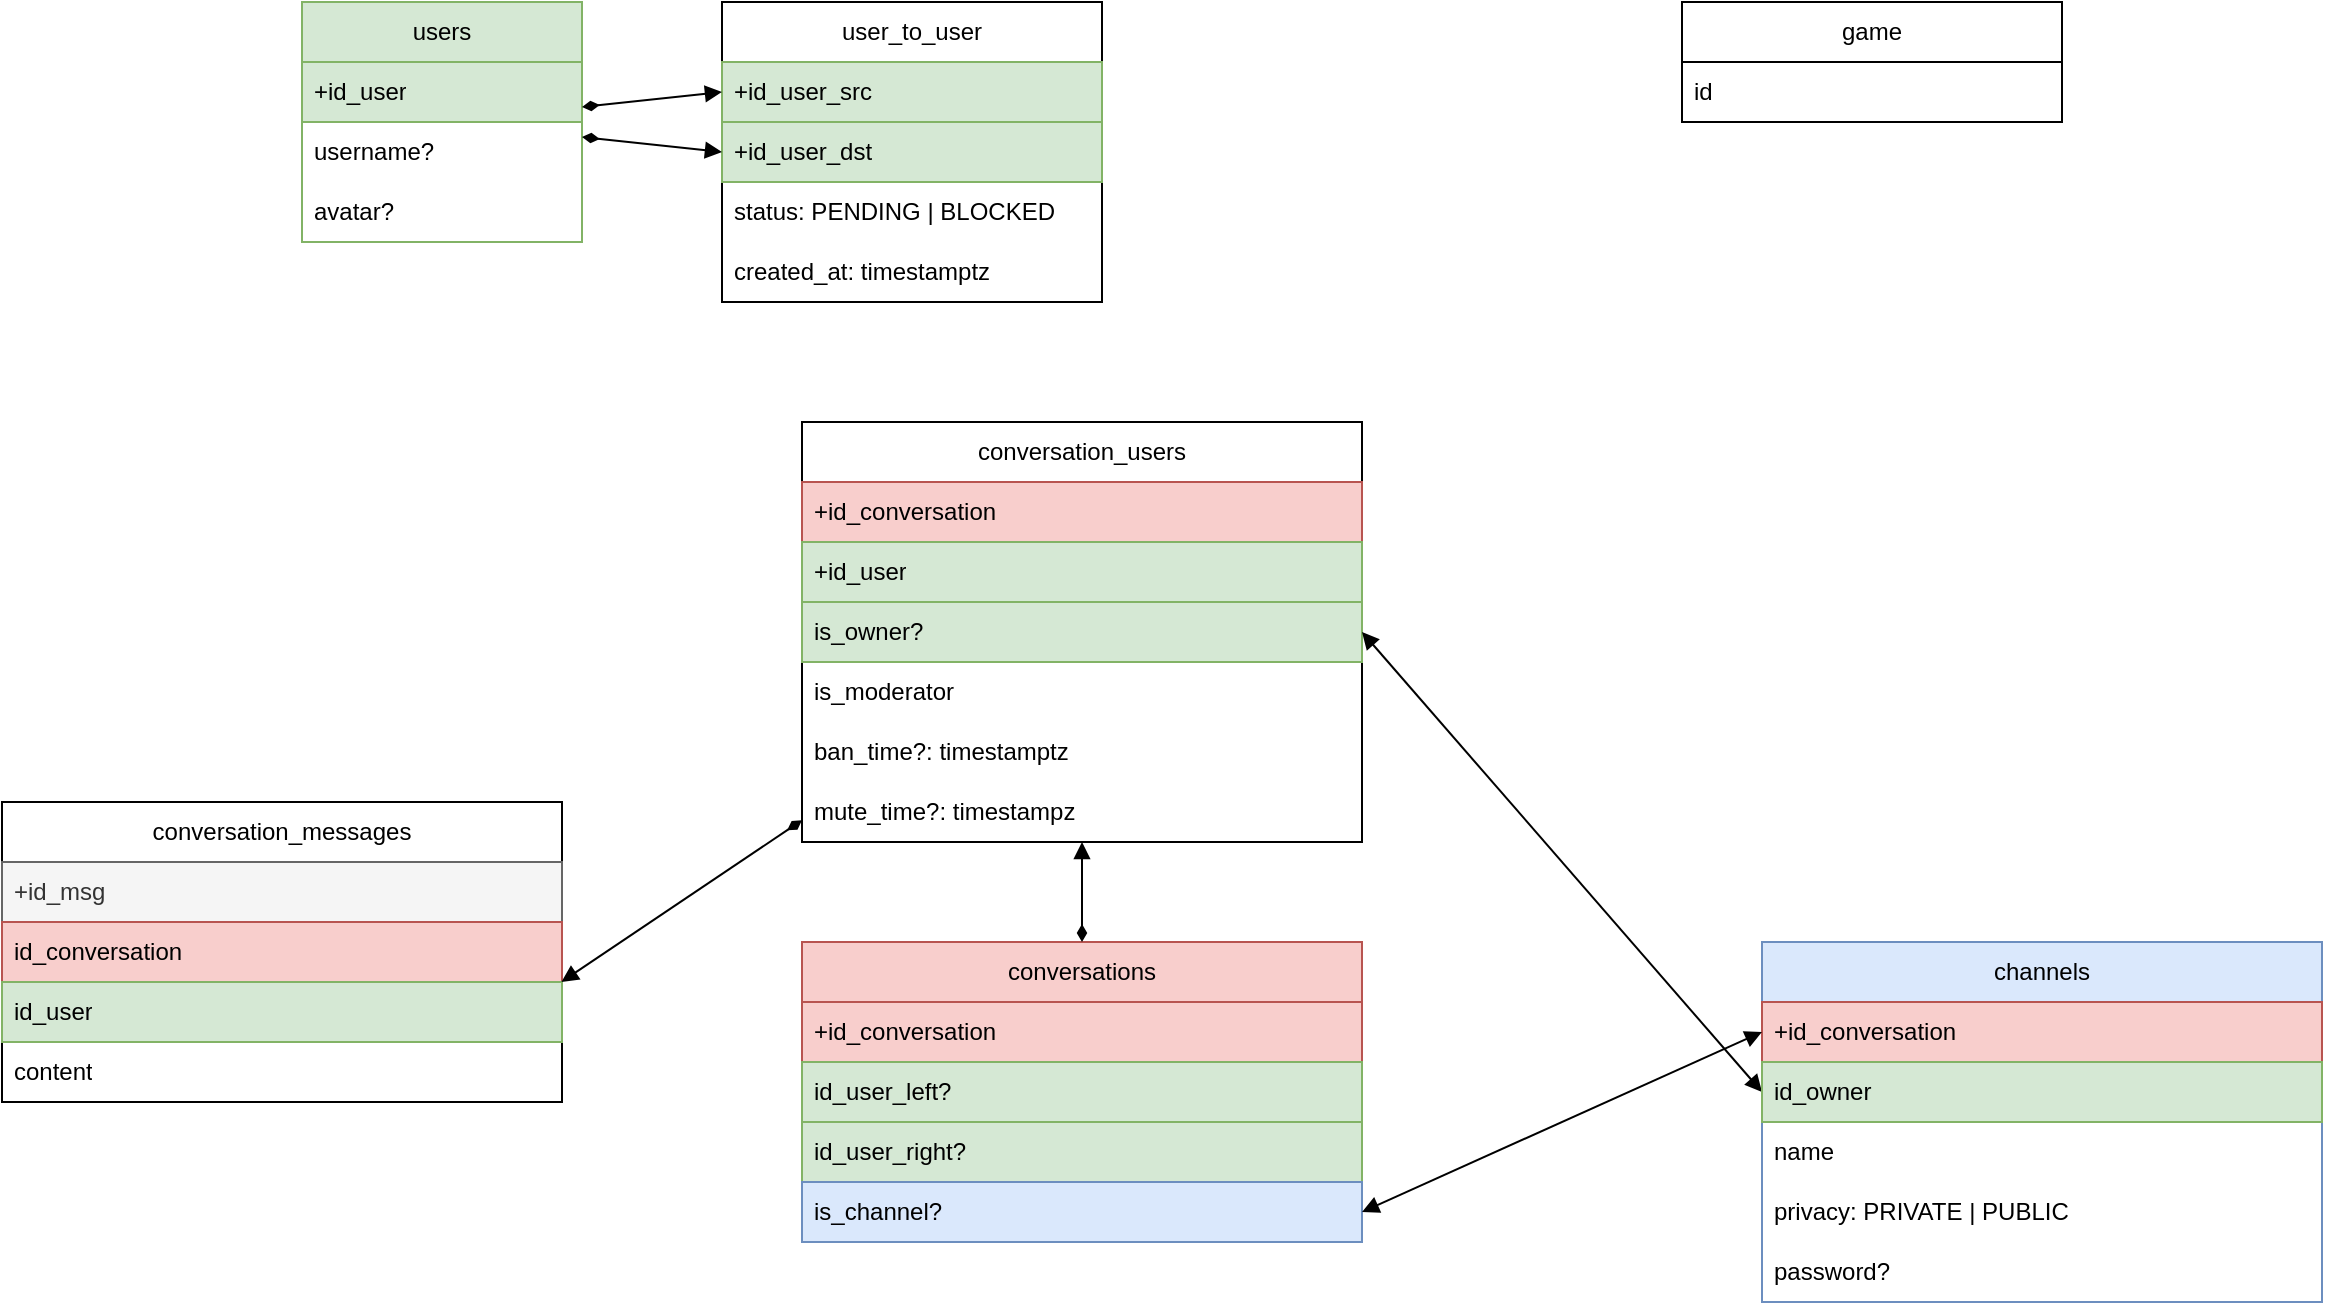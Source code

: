 <mxfile version="22.0.3" type="device">
  <diagram name="Page-1" id="zak9OanKMSeAWHgd_69M">
    <mxGraphModel dx="1620" dy="1109" grid="1" gridSize="10" guides="1" tooltips="1" connect="1" arrows="1" fold="1" page="1" pageScale="1" pageWidth="827" pageHeight="1169" math="0" shadow="0">
      <root>
        <mxCell id="0" />
        <mxCell id="1" parent="0" />
        <mxCell id="ZnVTyXGWU1d_FnDI8lm_-3" value="users" style="swimlane;fontStyle=0;childLayout=stackLayout;horizontal=1;startSize=30;horizontalStack=0;resizeParent=1;resizeParentMax=0;resizeLast=0;collapsible=1;marginBottom=0;whiteSpace=wrap;html=1;fillColor=#d5e8d4;strokeColor=#82b366;" vertex="1" parent="1">
          <mxGeometry x="-10" y="40" width="140" height="120" as="geometry" />
        </mxCell>
        <mxCell id="ZnVTyXGWU1d_FnDI8lm_-6" value="+id_user" style="text;strokeColor=#82b366;fillColor=#d5e8d4;align=left;verticalAlign=middle;spacingLeft=4;spacingRight=4;overflow=hidden;points=[[0,0.5],[1,0.5]];portConstraint=eastwest;rotatable=0;whiteSpace=wrap;html=1;" vertex="1" parent="ZnVTyXGWU1d_FnDI8lm_-3">
          <mxGeometry y="30" width="140" height="30" as="geometry" />
        </mxCell>
        <mxCell id="ZnVTyXGWU1d_FnDI8lm_-4" value="username?" style="text;strokeColor=none;fillColor=none;align=left;verticalAlign=middle;spacingLeft=4;spacingRight=4;overflow=hidden;points=[[0,0.5],[1,0.5]];portConstraint=eastwest;rotatable=0;whiteSpace=wrap;html=1;" vertex="1" parent="ZnVTyXGWU1d_FnDI8lm_-3">
          <mxGeometry y="60" width="140" height="30" as="geometry" />
        </mxCell>
        <mxCell id="ZnVTyXGWU1d_FnDI8lm_-5" value="avatar?" style="text;strokeColor=none;fillColor=none;align=left;verticalAlign=middle;spacingLeft=4;spacingRight=4;overflow=hidden;points=[[0,0.5],[1,0.5]];portConstraint=eastwest;rotatable=0;whiteSpace=wrap;html=1;" vertex="1" parent="ZnVTyXGWU1d_FnDI8lm_-3">
          <mxGeometry y="90" width="140" height="30" as="geometry" />
        </mxCell>
        <mxCell id="ZnVTyXGWU1d_FnDI8lm_-7" value="user_to_user" style="swimlane;fontStyle=0;childLayout=stackLayout;horizontal=1;startSize=30;horizontalStack=0;resizeParent=1;resizeParentMax=0;resizeLast=0;collapsible=1;marginBottom=0;whiteSpace=wrap;html=1;" vertex="1" parent="1">
          <mxGeometry x="200" y="40" width="190" height="150" as="geometry" />
        </mxCell>
        <mxCell id="ZnVTyXGWU1d_FnDI8lm_-8" value="+id_user_src" style="text;strokeColor=#82b366;fillColor=#d5e8d4;align=left;verticalAlign=middle;spacingLeft=4;spacingRight=4;overflow=hidden;points=[[0,0.5],[1,0.5]];portConstraint=eastwest;rotatable=0;whiteSpace=wrap;html=1;" vertex="1" parent="ZnVTyXGWU1d_FnDI8lm_-7">
          <mxGeometry y="30" width="190" height="30" as="geometry" />
        </mxCell>
        <mxCell id="ZnVTyXGWU1d_FnDI8lm_-9" value="+id_user_dst" style="text;strokeColor=#82b366;fillColor=#d5e8d4;align=left;verticalAlign=middle;spacingLeft=4;spacingRight=4;overflow=hidden;points=[[0,0.5],[1,0.5]];portConstraint=eastwest;rotatable=0;whiteSpace=wrap;html=1;" vertex="1" parent="ZnVTyXGWU1d_FnDI8lm_-7">
          <mxGeometry y="60" width="190" height="30" as="geometry" />
        </mxCell>
        <mxCell id="ZnVTyXGWU1d_FnDI8lm_-10" value="status: PENDING | BLOCKED" style="text;strokeColor=none;fillColor=none;align=left;verticalAlign=middle;spacingLeft=4;spacingRight=4;overflow=hidden;points=[[0,0.5],[1,0.5]];portConstraint=eastwest;rotatable=0;whiteSpace=wrap;html=1;" vertex="1" parent="ZnVTyXGWU1d_FnDI8lm_-7">
          <mxGeometry y="90" width="190" height="30" as="geometry" />
        </mxCell>
        <mxCell id="ZnVTyXGWU1d_FnDI8lm_-41" value="created_at: timestamptz" style="text;strokeColor=none;fillColor=none;align=left;verticalAlign=middle;spacingLeft=4;spacingRight=4;overflow=hidden;points=[[0,0.5],[1,0.5]];portConstraint=eastwest;rotatable=0;whiteSpace=wrap;html=1;" vertex="1" parent="ZnVTyXGWU1d_FnDI8lm_-7">
          <mxGeometry y="120" width="190" height="30" as="geometry" />
        </mxCell>
        <mxCell id="ZnVTyXGWU1d_FnDI8lm_-11" value="" style="endArrow=block;html=1;rounded=0;endFill=1;startArrow=diamondThin;startFill=1;entryX=0;entryY=0.5;entryDx=0;entryDy=0;" edge="1" parent="1" source="ZnVTyXGWU1d_FnDI8lm_-3" target="ZnVTyXGWU1d_FnDI8lm_-8">
          <mxGeometry width="50" height="50" relative="1" as="geometry">
            <mxPoint x="390" y="590" as="sourcePoint" />
            <mxPoint x="440" y="540" as="targetPoint" />
          </mxGeometry>
        </mxCell>
        <mxCell id="ZnVTyXGWU1d_FnDI8lm_-12" value="" style="endArrow=block;html=1;rounded=0;endFill=1;startArrow=diamondThin;startFill=1;entryX=0;entryY=0.5;entryDx=0;entryDy=0;" edge="1" parent="1" source="ZnVTyXGWU1d_FnDI8lm_-3" target="ZnVTyXGWU1d_FnDI8lm_-9">
          <mxGeometry width="50" height="50" relative="1" as="geometry">
            <mxPoint x="190" y="255" as="sourcePoint" />
            <mxPoint x="290" y="255" as="targetPoint" />
          </mxGeometry>
        </mxCell>
        <mxCell id="ZnVTyXGWU1d_FnDI8lm_-13" value="conversations" style="swimlane;fontStyle=0;childLayout=stackLayout;horizontal=1;startSize=30;horizontalStack=0;resizeParent=1;resizeParentMax=0;resizeLast=0;collapsible=1;marginBottom=0;whiteSpace=wrap;html=1;fillColor=#f8cecc;strokeColor=#b85450;" vertex="1" parent="1">
          <mxGeometry x="240" y="510" width="280" height="150" as="geometry" />
        </mxCell>
        <mxCell id="ZnVTyXGWU1d_FnDI8lm_-14" value="+id_conversation" style="text;strokeColor=#b85450;fillColor=#f8cecc;align=left;verticalAlign=middle;spacingLeft=4;spacingRight=4;overflow=hidden;points=[[0,0.5],[1,0.5]];portConstraint=eastwest;rotatable=0;whiteSpace=wrap;html=1;" vertex="1" parent="ZnVTyXGWU1d_FnDI8lm_-13">
          <mxGeometry y="30" width="280" height="30" as="geometry" />
        </mxCell>
        <mxCell id="ZnVTyXGWU1d_FnDI8lm_-15" value="id_user_left?" style="text;strokeColor=#82b366;fillColor=#d5e8d4;align=left;verticalAlign=middle;spacingLeft=4;spacingRight=4;overflow=hidden;points=[[0,0.5],[1,0.5]];portConstraint=eastwest;rotatable=0;whiteSpace=wrap;html=1;" vertex="1" parent="ZnVTyXGWU1d_FnDI8lm_-13">
          <mxGeometry y="60" width="280" height="30" as="geometry" />
        </mxCell>
        <mxCell id="ZnVTyXGWU1d_FnDI8lm_-53" value="id_user_right?" style="text;strokeColor=#82b366;fillColor=#d5e8d4;align=left;verticalAlign=middle;spacingLeft=4;spacingRight=4;overflow=hidden;points=[[0,0.5],[1,0.5]];portConstraint=eastwest;rotatable=0;whiteSpace=wrap;html=1;" vertex="1" parent="ZnVTyXGWU1d_FnDI8lm_-13">
          <mxGeometry y="90" width="280" height="30" as="geometry" />
        </mxCell>
        <mxCell id="ZnVTyXGWU1d_FnDI8lm_-54" value="is_channel?" style="text;align=left;verticalAlign=middle;spacingLeft=4;spacingRight=4;overflow=hidden;points=[[0,0.5],[1,0.5]];portConstraint=eastwest;rotatable=0;whiteSpace=wrap;html=1;fillColor=#dae8fc;strokeColor=#6c8ebf;" vertex="1" parent="ZnVTyXGWU1d_FnDI8lm_-13">
          <mxGeometry y="120" width="280" height="30" as="geometry" />
        </mxCell>
        <mxCell id="ZnVTyXGWU1d_FnDI8lm_-20" value="conversation_users" style="swimlane;fontStyle=0;childLayout=stackLayout;horizontal=1;startSize=30;horizontalStack=0;resizeParent=1;resizeParentMax=0;resizeLast=0;collapsible=1;marginBottom=0;whiteSpace=wrap;html=1;gradientColor=none;gradientDirection=radial;swimlaneFillColor=none;" vertex="1" parent="1">
          <mxGeometry x="240" y="250" width="280" height="210" as="geometry" />
        </mxCell>
        <mxCell id="ZnVTyXGWU1d_FnDI8lm_-21" value="+id_conversation" style="text;strokeColor=#b85450;fillColor=#f8cecc;align=left;verticalAlign=middle;spacingLeft=4;spacingRight=4;overflow=hidden;points=[[0,0.5],[1,0.5]];portConstraint=eastwest;rotatable=0;whiteSpace=wrap;html=1;" vertex="1" parent="ZnVTyXGWU1d_FnDI8lm_-20">
          <mxGeometry y="30" width="280" height="30" as="geometry" />
        </mxCell>
        <mxCell id="ZnVTyXGWU1d_FnDI8lm_-22" value="+id_user" style="text;strokeColor=#82b366;fillColor=#d5e8d4;align=left;verticalAlign=middle;spacingLeft=4;spacingRight=4;overflow=hidden;points=[[0,0.5],[1,0.5]];portConstraint=eastwest;rotatable=0;whiteSpace=wrap;html=1;" vertex="1" parent="ZnVTyXGWU1d_FnDI8lm_-20">
          <mxGeometry y="60" width="280" height="30" as="geometry" />
        </mxCell>
        <mxCell id="ZnVTyXGWU1d_FnDI8lm_-75" value="is_owner?" style="text;align=left;verticalAlign=middle;spacingLeft=4;spacingRight=4;overflow=hidden;points=[[0,0.5],[1,0.5]];portConstraint=eastwest;rotatable=0;whiteSpace=wrap;html=1;fillColor=#d5e8d4;strokeColor=#82b366;" vertex="1" parent="ZnVTyXGWU1d_FnDI8lm_-20">
          <mxGeometry y="90" width="280" height="30" as="geometry" />
        </mxCell>
        <mxCell id="ZnVTyXGWU1d_FnDI8lm_-78" value="is_moderator" style="text;align=left;verticalAlign=middle;spacingLeft=4;spacingRight=4;overflow=hidden;points=[[0,0.5],[1,0.5]];portConstraint=eastwest;rotatable=0;whiteSpace=wrap;html=1;" vertex="1" parent="ZnVTyXGWU1d_FnDI8lm_-20">
          <mxGeometry y="120" width="280" height="30" as="geometry" />
        </mxCell>
        <mxCell id="ZnVTyXGWU1d_FnDI8lm_-24" value="ban_time?: timestamptz" style="text;strokeColor=none;fillColor=none;align=left;verticalAlign=middle;spacingLeft=4;spacingRight=4;overflow=hidden;points=[[0,0.5],[1,0.5]];portConstraint=eastwest;rotatable=0;whiteSpace=wrap;html=1;" vertex="1" parent="ZnVTyXGWU1d_FnDI8lm_-20">
          <mxGeometry y="150" width="280" height="30" as="geometry" />
        </mxCell>
        <mxCell id="ZnVTyXGWU1d_FnDI8lm_-25" value="mute_time?: timestampz" style="text;strokeColor=none;fillColor=none;align=left;verticalAlign=middle;spacingLeft=4;spacingRight=4;overflow=hidden;points=[[0,0.5],[1,0.5]];portConstraint=eastwest;rotatable=0;whiteSpace=wrap;html=1;" vertex="1" parent="ZnVTyXGWU1d_FnDI8lm_-20">
          <mxGeometry y="180" width="280" height="30" as="geometry" />
        </mxCell>
        <mxCell id="ZnVTyXGWU1d_FnDI8lm_-30" value="" style="endArrow=block;html=1;rounded=0;endFill=1;startArrow=block;startFill=1;entryX=1;entryY=0.5;entryDx=0;entryDy=0;exitX=0;exitY=0.5;exitDx=0;exitDy=0;" edge="1" parent="1" source="ZnVTyXGWU1d_FnDI8lm_-45" target="ZnVTyXGWU1d_FnDI8lm_-75">
          <mxGeometry width="50" height="50" relative="1" as="geometry">
            <mxPoint x="680" y="510" as="sourcePoint" />
            <mxPoint x="670" y="335" as="targetPoint" />
          </mxGeometry>
        </mxCell>
        <mxCell id="ZnVTyXGWU1d_FnDI8lm_-31" value="conversation_messages" style="swimlane;fontStyle=0;childLayout=stackLayout;horizontal=1;startSize=30;horizontalStack=0;resizeParent=1;resizeParentMax=0;resizeLast=0;collapsible=1;marginBottom=0;whiteSpace=wrap;html=1;" vertex="1" parent="1">
          <mxGeometry x="-160" y="440" width="280" height="150" as="geometry" />
        </mxCell>
        <mxCell id="ZnVTyXGWU1d_FnDI8lm_-32" value="+id_msg" style="text;align=left;verticalAlign=middle;spacingLeft=4;spacingRight=4;overflow=hidden;points=[[0,0.5],[1,0.5]];portConstraint=eastwest;rotatable=0;whiteSpace=wrap;html=1;fillColor=#f5f5f5;fontColor=#333333;strokeColor=#666666;" vertex="1" parent="ZnVTyXGWU1d_FnDI8lm_-31">
          <mxGeometry y="30" width="280" height="30" as="geometry" />
        </mxCell>
        <mxCell id="ZnVTyXGWU1d_FnDI8lm_-72" value="id_conversation" style="text;align=left;verticalAlign=middle;spacingLeft=4;spacingRight=4;overflow=hidden;points=[[0,0.5],[1,0.5]];portConstraint=eastwest;rotatable=0;whiteSpace=wrap;html=1;fillColor=#f8cecc;strokeColor=#b85450;" vertex="1" parent="ZnVTyXGWU1d_FnDI8lm_-31">
          <mxGeometry y="60" width="280" height="30" as="geometry" />
        </mxCell>
        <mxCell id="ZnVTyXGWU1d_FnDI8lm_-33" value="id_user" style="text;align=left;verticalAlign=middle;spacingLeft=4;spacingRight=4;overflow=hidden;points=[[0,0.5],[1,0.5]];portConstraint=eastwest;rotatable=0;whiteSpace=wrap;html=1;fillColor=#d5e8d4;strokeColor=#82b366;" vertex="1" parent="ZnVTyXGWU1d_FnDI8lm_-31">
          <mxGeometry y="90" width="280" height="30" as="geometry" />
        </mxCell>
        <mxCell id="ZnVTyXGWU1d_FnDI8lm_-34" value="content" style="text;strokeColor=none;fillColor=none;align=left;verticalAlign=middle;spacingLeft=4;spacingRight=4;overflow=hidden;points=[[0,0.5],[1,0.5]];portConstraint=eastwest;rotatable=0;whiteSpace=wrap;html=1;" vertex="1" parent="ZnVTyXGWU1d_FnDI8lm_-31">
          <mxGeometry y="120" width="280" height="30" as="geometry" />
        </mxCell>
        <mxCell id="ZnVTyXGWU1d_FnDI8lm_-43" value="channels" style="swimlane;fontStyle=0;childLayout=stackLayout;horizontal=1;startSize=30;horizontalStack=0;resizeParent=1;resizeParentMax=0;resizeLast=0;collapsible=1;marginBottom=0;whiteSpace=wrap;html=1;fillColor=#dae8fc;strokeColor=#6c8ebf;" vertex="1" parent="1">
          <mxGeometry x="720" y="510" width="280" height="180" as="geometry" />
        </mxCell>
        <mxCell id="ZnVTyXGWU1d_FnDI8lm_-44" value="+id_conversation" style="text;strokeColor=#b85450;fillColor=#f8cecc;align=left;verticalAlign=middle;spacingLeft=4;spacingRight=4;overflow=hidden;points=[[0,0.5],[1,0.5]];portConstraint=eastwest;rotatable=0;whiteSpace=wrap;html=1;" vertex="1" parent="ZnVTyXGWU1d_FnDI8lm_-43">
          <mxGeometry y="30" width="280" height="30" as="geometry" />
        </mxCell>
        <mxCell id="ZnVTyXGWU1d_FnDI8lm_-45" value="id_owner" style="text;strokeColor=#82b366;fillColor=#d5e8d4;align=left;verticalAlign=middle;spacingLeft=4;spacingRight=4;overflow=hidden;points=[[0,0.5],[1,0.5]];portConstraint=eastwest;rotatable=0;whiteSpace=wrap;html=1;" vertex="1" parent="ZnVTyXGWU1d_FnDI8lm_-43">
          <mxGeometry y="60" width="280" height="30" as="geometry" />
        </mxCell>
        <mxCell id="ZnVTyXGWU1d_FnDI8lm_-46" value="name" style="text;strokeColor=none;fillColor=none;align=left;verticalAlign=middle;spacingLeft=4;spacingRight=4;overflow=hidden;points=[[0,0.5],[1,0.5]];portConstraint=eastwest;rotatable=0;whiteSpace=wrap;html=1;" vertex="1" parent="ZnVTyXGWU1d_FnDI8lm_-43">
          <mxGeometry y="90" width="280" height="30" as="geometry" />
        </mxCell>
        <mxCell id="ZnVTyXGWU1d_FnDI8lm_-47" value="privacy: PRIVATE | PUBLIC" style="text;strokeColor=none;fillColor=none;align=left;verticalAlign=middle;spacingLeft=4;spacingRight=4;overflow=hidden;points=[[0,0.5],[1,0.5]];portConstraint=eastwest;rotatable=0;whiteSpace=wrap;html=1;" vertex="1" parent="ZnVTyXGWU1d_FnDI8lm_-43">
          <mxGeometry y="120" width="280" height="30" as="geometry" />
        </mxCell>
        <mxCell id="ZnVTyXGWU1d_FnDI8lm_-48" value="password?" style="text;strokeColor=none;fillColor=none;align=left;verticalAlign=middle;spacingLeft=4;spacingRight=4;overflow=hidden;points=[[0,0.5],[1,0.5]];portConstraint=eastwest;rotatable=0;whiteSpace=wrap;html=1;" vertex="1" parent="ZnVTyXGWU1d_FnDI8lm_-43">
          <mxGeometry y="150" width="280" height="30" as="geometry" />
        </mxCell>
        <mxCell id="ZnVTyXGWU1d_FnDI8lm_-56" value="" style="endArrow=block;html=1;rounded=0;endFill=1;startArrow=block;startFill=1;entryX=1;entryY=0.5;entryDx=0;entryDy=0;exitX=0;exitY=0.5;exitDx=0;exitDy=0;fontStyle=1" edge="1" parent="1" source="ZnVTyXGWU1d_FnDI8lm_-44" target="ZnVTyXGWU1d_FnDI8lm_-54">
          <mxGeometry width="50" height="50" relative="1" as="geometry">
            <mxPoint x="1020" y="640" as="sourcePoint" />
            <mxPoint x="1010" y="405" as="targetPoint" />
          </mxGeometry>
        </mxCell>
        <mxCell id="ZnVTyXGWU1d_FnDI8lm_-73" value="" style="endArrow=block;html=1;rounded=0;endFill=1;startArrow=diamondThin;startFill=1;entryX=0.999;entryY=1;entryDx=0;entryDy=0;entryPerimeter=0;" edge="1" parent="1" source="ZnVTyXGWU1d_FnDI8lm_-20" target="ZnVTyXGWU1d_FnDI8lm_-72">
          <mxGeometry width="50" height="50" relative="1" as="geometry">
            <mxPoint x="100" y="575" as="sourcePoint" />
            <mxPoint x="250" y="570" as="targetPoint" />
            <Array as="points" />
          </mxGeometry>
        </mxCell>
        <mxCell id="ZnVTyXGWU1d_FnDI8lm_-74" value="" style="endArrow=diamondThin;html=1;rounded=0;endFill=1;startArrow=block;startFill=1;fontStyle=1" edge="1" parent="1" source="ZnVTyXGWU1d_FnDI8lm_-20" target="ZnVTyXGWU1d_FnDI8lm_-13">
          <mxGeometry width="50" height="50" relative="1" as="geometry">
            <mxPoint x="720" y="415" as="sourcePoint" />
            <mxPoint x="540" y="575" as="targetPoint" />
          </mxGeometry>
        </mxCell>
        <mxCell id="ZnVTyXGWU1d_FnDI8lm_-79" value="game" style="swimlane;fontStyle=0;childLayout=stackLayout;horizontal=1;startSize=30;horizontalStack=0;resizeParent=1;resizeParentMax=0;resizeLast=0;collapsible=1;marginBottom=0;whiteSpace=wrap;html=1;" vertex="1" parent="1">
          <mxGeometry x="680" y="40" width="190" height="60" as="geometry" />
        </mxCell>
        <mxCell id="ZnVTyXGWU1d_FnDI8lm_-80" value="id" style="text;align=left;verticalAlign=middle;spacingLeft=4;spacingRight=4;overflow=hidden;points=[[0,0.5],[1,0.5]];portConstraint=eastwest;rotatable=0;whiteSpace=wrap;html=1;" vertex="1" parent="ZnVTyXGWU1d_FnDI8lm_-79">
          <mxGeometry y="30" width="190" height="30" as="geometry" />
        </mxCell>
      </root>
    </mxGraphModel>
  </diagram>
</mxfile>
